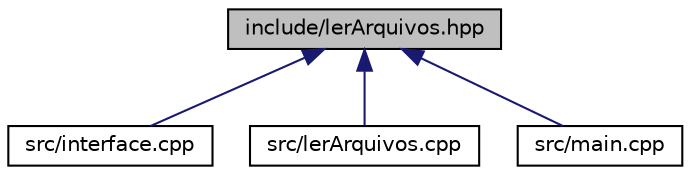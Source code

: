 digraph "include/lerArquivos.hpp"
{
  edge [fontname="Helvetica",fontsize="10",labelfontname="Helvetica",labelfontsize="10"];
  node [fontname="Helvetica",fontsize="10",shape=record];
  Node1 [label="include/lerArquivos.hpp",height=0.2,width=0.4,color="black", fillcolor="grey75", style="filled", fontcolor="black"];
  Node1 -> Node2 [dir="back",color="midnightblue",fontsize="10",style="solid",fontname="Helvetica"];
  Node2 [label="src/interface.cpp",height=0.2,width=0.4,color="black", fillcolor="white", style="filled",URL="$interface_8cpp.html",tooltip="Contém toda interface da corrida. "];
  Node1 -> Node3 [dir="back",color="midnightblue",fontsize="10",style="solid",fontname="Helvetica"];
  Node3 [label="src/lerArquivos.cpp",height=0.2,width=0.4,color="black", fillcolor="white", style="filled",URL="$lerArquivos_8cpp.html",tooltip="Contém o contéudo das funções de ler sapos e pistas. "];
  Node1 -> Node4 [dir="back",color="midnightblue",fontsize="10",style="solid",fontname="Helvetica"];
  Node4 [label="src/main.cpp",height=0.2,width=0.4,color="black", fillcolor="white", style="filled",URL="$main_8cpp.html",tooltip="Main Arquivo da Corrida de Sapos. "];
}
